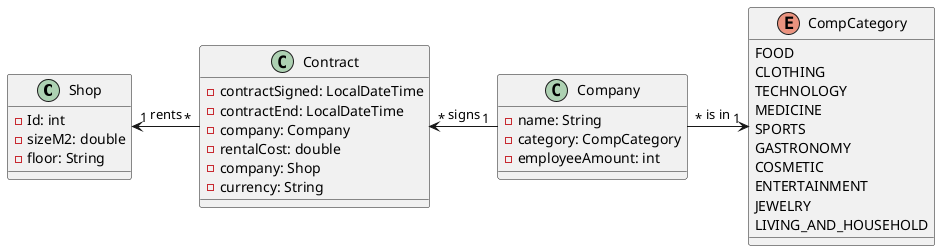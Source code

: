 @startuml

class Shop{
-Id: int
-sizeM2: double
-floor: String
}

class Company{
-name: String
-category: CompCategory
-employeeAmount: int
}

class Contract {
 -contractSigned: LocalDateTime
 -contractEnd: LocalDateTime
 -company: Company
 -rentalCost: double
 -company: Shop
 -currency: String
}


enum CompCategory {
    FOOD
    CLOTHING
    TECHNOLOGY
    MEDICINE
    SPORTS
    GASTRONOMY
    COSMETIC
    ENTERTAINMENT
    JEWELRY
    LIVING_AND_HOUSEHOLD
}

top to bottom direction
Company "*" -r-> "1" CompCategory : is in
Company "1" -l-> "*" Contract : signs
Contract "*" -l-> "1" Shop : rents



@enduml